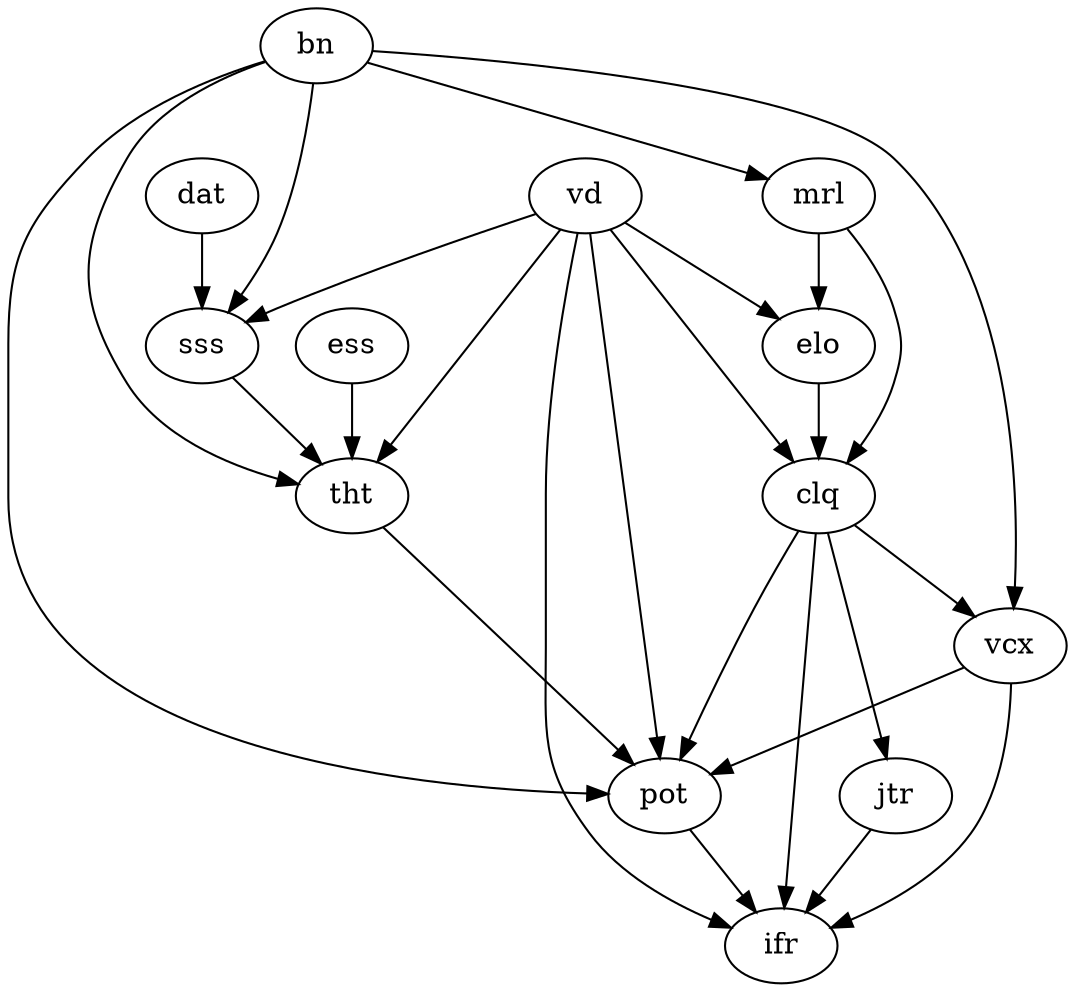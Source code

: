 digraph DEPS {

	dat -> sss;
	vd  -> sss;
	bn  -> sss;

	vd  -> tht;
	sss -> tht;
	ess -> tht;
	bn  -> tht;

	bn  -> mrl;

	vd  -> elo;		
	mrl -> elo;
		
	elo -> clq;
	vd  -> clq;		
	mrl -> clq;

	clq -> vcx;
	bn  -> vcx;

	clq -> jtr;

	clq -> pot;
	vcx -> pot;
	tht -> pot;
	bn  -> pot;
	vd  -> pot;

	jtr -> ifr;
	clq -> ifr;
	vcx -> ifr
	vd  -> ifr;
	pot -> ifr;
}	